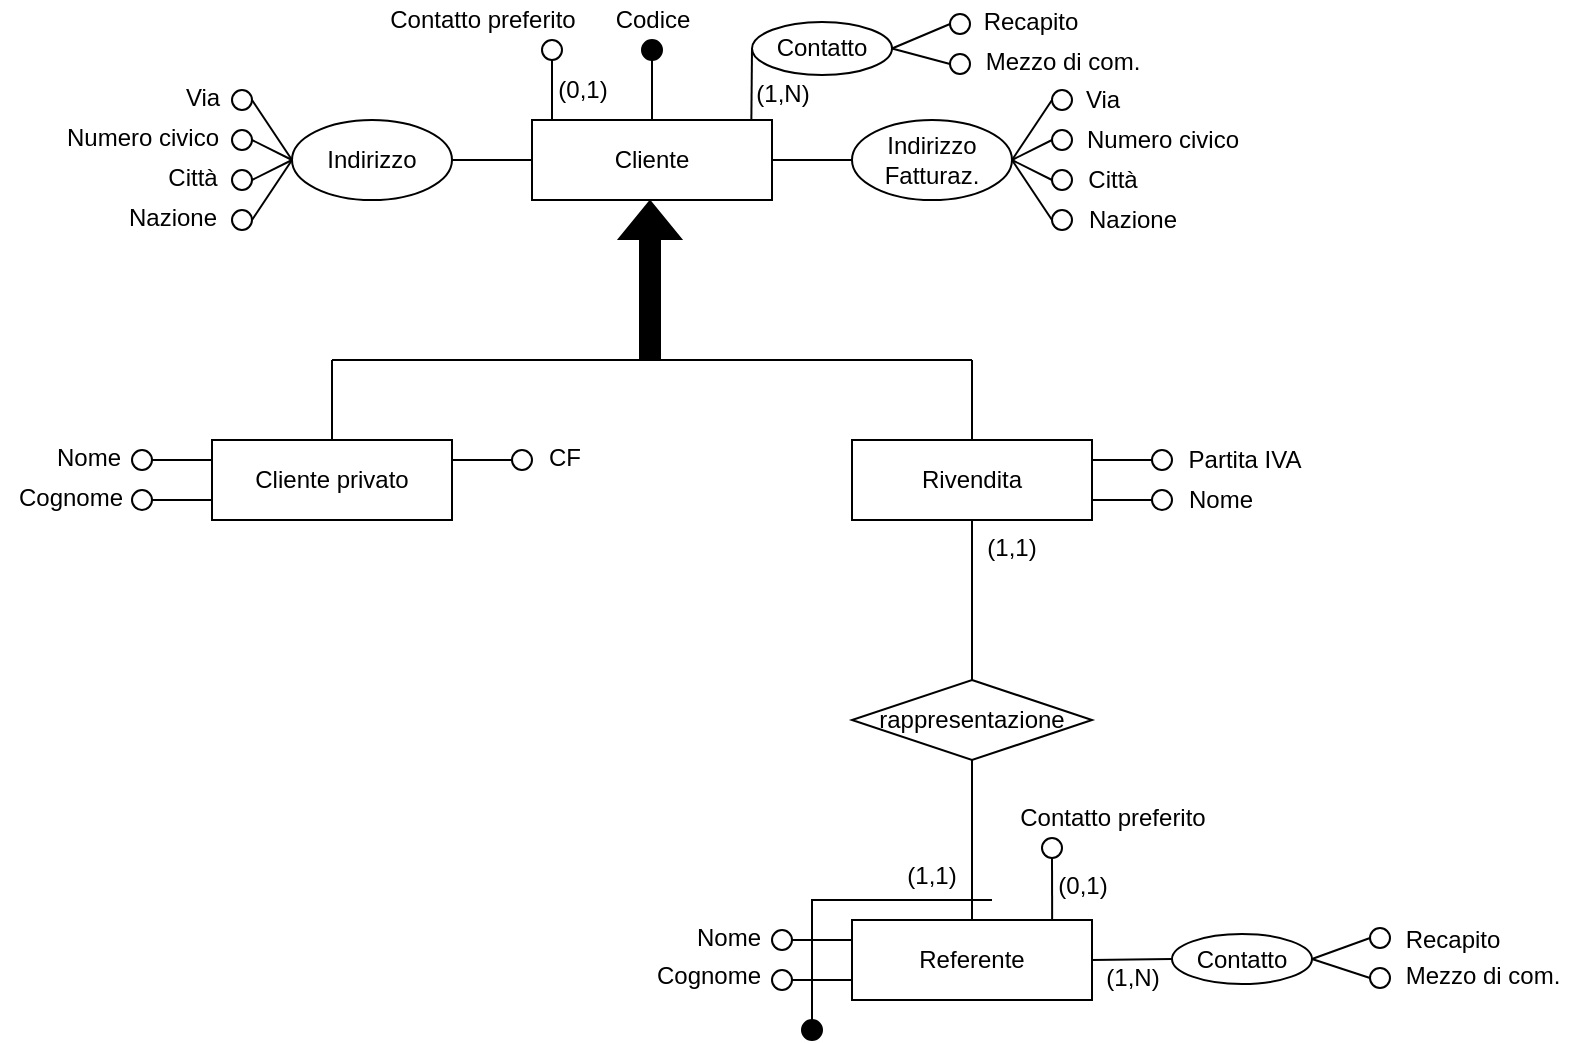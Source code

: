 <mxfile version="16.6.5" type="github">
  <diagram id="hAxgzl-A0ELQVefH7eVm" name="Page-1">
    <mxGraphModel dx="288" dy="152" grid="1" gridSize="10" guides="1" tooltips="1" connect="1" arrows="1" fold="1" page="1" pageScale="1" pageWidth="1169" pageHeight="827" math="0" shadow="0">
      <root>
        <mxCell id="0" />
        <mxCell id="1" parent="0" />
        <mxCell id="e8vlRe6tJHPY35hx81Cf-1" value="Cliente" style="rounded=0;whiteSpace=wrap;html=1;strokeWidth=1;perimeterSpacing=0;" parent="1" vertex="1">
          <mxGeometry x="360" y="120" width="120" height="40" as="geometry" />
        </mxCell>
        <mxCell id="e8vlRe6tJHPY35hx81Cf-2" value="" style="endArrow=none;html=1;rounded=0;fillColor=#000000;entryX=0.166;entryY=0;entryDx=0;entryDy=0;entryPerimeter=0;exitX=0.5;exitY=1;exitDx=0;exitDy=0;" parent="1" source="e8vlRe6tJHPY35hx81Cf-3" edge="1">
          <mxGeometry width="50" height="50" relative="1" as="geometry">
            <mxPoint x="420.08" y="100" as="sourcePoint" />
            <mxPoint x="420" y="120" as="targetPoint" />
          </mxGeometry>
        </mxCell>
        <mxCell id="e8vlRe6tJHPY35hx81Cf-3" value="" style="ellipse;whiteSpace=wrap;html=1;aspect=fixed;strokeWidth=1;fillColor=#000000;" parent="1" vertex="1">
          <mxGeometry x="415" y="80" width="10" height="10" as="geometry" />
        </mxCell>
        <mxCell id="e8vlRe6tJHPY35hx81Cf-4" value="Codice" style="text;html=1;align=center;verticalAlign=middle;resizable=0;points=[];autosize=1;strokeColor=none;fillColor=none;" parent="1" vertex="1">
          <mxGeometry x="395" y="60" width="50" height="20" as="geometry" />
        </mxCell>
        <mxCell id="e8vlRe6tJHPY35hx81Cf-8" value="" style="ellipse;whiteSpace=wrap;html=1;aspect=fixed;strokeWidth=1;fillColor=none;" parent="1" vertex="1">
          <mxGeometry x="620" y="105" width="10" height="10" as="geometry" />
        </mxCell>
        <mxCell id="e8vlRe6tJHPY35hx81Cf-9" value="Indirizzo" style="ellipse;whiteSpace=wrap;html=1;" parent="1" vertex="1">
          <mxGeometry x="240" y="120" width="80" height="40" as="geometry" />
        </mxCell>
        <mxCell id="e8vlRe6tJHPY35hx81Cf-10" value="Indirizzo&lt;br&gt;Fatturaz." style="ellipse;whiteSpace=wrap;html=1;" parent="1" vertex="1">
          <mxGeometry x="520" y="120" width="80" height="40" as="geometry" />
        </mxCell>
        <mxCell id="e8vlRe6tJHPY35hx81Cf-11" value="" style="endArrow=none;html=1;rounded=0;exitX=1;exitY=0.5;exitDx=0;exitDy=0;entryX=0;entryY=0.5;entryDx=0;entryDy=0;" parent="1" source="e8vlRe6tJHPY35hx81Cf-1" target="e8vlRe6tJHPY35hx81Cf-10" edge="1">
          <mxGeometry width="50" height="50" relative="1" as="geometry">
            <mxPoint x="480" y="150" as="sourcePoint" />
            <mxPoint x="530" y="100" as="targetPoint" />
          </mxGeometry>
        </mxCell>
        <mxCell id="e8vlRe6tJHPY35hx81Cf-12" value="" style="endArrow=none;html=1;rounded=0;entryX=0;entryY=0.5;entryDx=0;entryDy=0;exitX=1;exitY=0.5;exitDx=0;exitDy=0;" parent="1" source="e8vlRe6tJHPY35hx81Cf-9" target="e8vlRe6tJHPY35hx81Cf-1" edge="1">
          <mxGeometry width="50" height="50" relative="1" as="geometry">
            <mxPoint x="280" y="170" as="sourcePoint" />
            <mxPoint x="330" y="120" as="targetPoint" />
          </mxGeometry>
        </mxCell>
        <mxCell id="e8vlRe6tJHPY35hx81Cf-13" value="" style="ellipse;whiteSpace=wrap;html=1;aspect=fixed;strokeWidth=1;fillColor=none;" parent="1" vertex="1">
          <mxGeometry x="620" y="125" width="10" height="10" as="geometry" />
        </mxCell>
        <mxCell id="e8vlRe6tJHPY35hx81Cf-14" value="" style="ellipse;whiteSpace=wrap;html=1;aspect=fixed;strokeWidth=1;fillColor=none;" parent="1" vertex="1">
          <mxGeometry x="620" y="165" width="10" height="10" as="geometry" />
        </mxCell>
        <mxCell id="e8vlRe6tJHPY35hx81Cf-15" value="" style="endArrow=none;html=1;rounded=0;exitX=1;exitY=0.5;exitDx=0;exitDy=0;entryX=0;entryY=0.5;entryDx=0;entryDy=0;" parent="1" source="e8vlRe6tJHPY35hx81Cf-10" target="e8vlRe6tJHPY35hx81Cf-8" edge="1">
          <mxGeometry width="50" height="50" relative="1" as="geometry">
            <mxPoint x="590" y="170" as="sourcePoint" />
            <mxPoint x="640" y="120" as="targetPoint" />
          </mxGeometry>
        </mxCell>
        <mxCell id="e8vlRe6tJHPY35hx81Cf-16" value="" style="endArrow=none;html=1;rounded=0;entryX=0;entryY=0.5;entryDx=0;entryDy=0;" parent="1" target="e8vlRe6tJHPY35hx81Cf-13" edge="1">
          <mxGeometry width="50" height="50" relative="1" as="geometry">
            <mxPoint x="600" y="140" as="sourcePoint" />
            <mxPoint x="640" y="120" as="targetPoint" />
          </mxGeometry>
        </mxCell>
        <mxCell id="e8vlRe6tJHPY35hx81Cf-17" value="" style="endArrow=none;html=1;rounded=0;exitX=1;exitY=0.5;exitDx=0;exitDy=0;entryX=0;entryY=0.5;entryDx=0;entryDy=0;" parent="1" source="e8vlRe6tJHPY35hx81Cf-10" target="e8vlRe6tJHPY35hx81Cf-14" edge="1">
          <mxGeometry width="50" height="50" relative="1" as="geometry">
            <mxPoint x="590" y="170" as="sourcePoint" />
            <mxPoint x="640" y="120" as="targetPoint" />
          </mxGeometry>
        </mxCell>
        <mxCell id="e8vlRe6tJHPY35hx81Cf-18" value="Via" style="text;html=1;align=center;verticalAlign=middle;resizable=0;points=[];autosize=1;strokeColor=none;fillColor=none;" parent="1" vertex="1">
          <mxGeometry x="630" y="100" width="30" height="20" as="geometry" />
        </mxCell>
        <mxCell id="e8vlRe6tJHPY35hx81Cf-19" value="Numero civico" style="text;html=1;align=center;verticalAlign=middle;resizable=0;points=[];autosize=1;strokeColor=none;fillColor=none;" parent="1" vertex="1">
          <mxGeometry x="630" y="120" width="90" height="20" as="geometry" />
        </mxCell>
        <mxCell id="e8vlRe6tJHPY35hx81Cf-20" value="Città" style="text;html=1;align=center;verticalAlign=middle;resizable=0;points=[];autosize=1;strokeColor=none;fillColor=none;" parent="1" vertex="1">
          <mxGeometry x="630" y="140" width="40" height="20" as="geometry" />
        </mxCell>
        <mxCell id="e8vlRe6tJHPY35hx81Cf-21" value="" style="ellipse;whiteSpace=wrap;html=1;aspect=fixed;strokeWidth=1;fillColor=none;" parent="1" vertex="1">
          <mxGeometry x="620" y="145" width="10" height="10" as="geometry" />
        </mxCell>
        <mxCell id="e8vlRe6tJHPY35hx81Cf-22" value="" style="endArrow=none;html=1;rounded=0;exitX=1;exitY=0.5;exitDx=0;exitDy=0;entryX=0;entryY=0.5;entryDx=0;entryDy=0;" parent="1" source="e8vlRe6tJHPY35hx81Cf-10" target="e8vlRe6tJHPY35hx81Cf-21" edge="1">
          <mxGeometry width="50" height="50" relative="1" as="geometry">
            <mxPoint x="640" y="160" as="sourcePoint" />
            <mxPoint x="690" y="110" as="targetPoint" />
          </mxGeometry>
        </mxCell>
        <mxCell id="e8vlRe6tJHPY35hx81Cf-23" value="Nazione" style="text;html=1;align=center;verticalAlign=middle;resizable=0;points=[];autosize=1;strokeColor=none;fillColor=none;" parent="1" vertex="1">
          <mxGeometry x="630" y="160" width="60" height="20" as="geometry" />
        </mxCell>
        <mxCell id="e8vlRe6tJHPY35hx81Cf-24" value="" style="ellipse;whiteSpace=wrap;html=1;aspect=fixed;strokeWidth=1;fillColor=none;" parent="1" vertex="1">
          <mxGeometry x="210" y="105" width="10" height="10" as="geometry" />
        </mxCell>
        <mxCell id="e8vlRe6tJHPY35hx81Cf-25" value="" style="ellipse;whiteSpace=wrap;html=1;aspect=fixed;strokeWidth=1;fillColor=none;" parent="1" vertex="1">
          <mxGeometry x="210" y="125" width="10" height="10" as="geometry" />
        </mxCell>
        <mxCell id="e8vlRe6tJHPY35hx81Cf-26" value="" style="ellipse;whiteSpace=wrap;html=1;aspect=fixed;strokeWidth=1;fillColor=none;" parent="1" vertex="1">
          <mxGeometry x="210" y="165" width="10" height="10" as="geometry" />
        </mxCell>
        <mxCell id="e8vlRe6tJHPY35hx81Cf-27" value="" style="endArrow=none;html=1;rounded=0;entryX=1;entryY=0.5;entryDx=0;entryDy=0;" parent="1" target="e8vlRe6tJHPY35hx81Cf-24" edge="1">
          <mxGeometry width="50" height="50" relative="1" as="geometry">
            <mxPoint x="240" y="140" as="sourcePoint" />
            <mxPoint x="260.0" y="115" as="targetPoint" />
          </mxGeometry>
        </mxCell>
        <mxCell id="e8vlRe6tJHPY35hx81Cf-28" value="" style="endArrow=none;html=1;rounded=0;entryX=1;entryY=0.5;entryDx=0;entryDy=0;" parent="1" target="e8vlRe6tJHPY35hx81Cf-25" edge="1">
          <mxGeometry width="50" height="50" relative="1" as="geometry">
            <mxPoint x="240" y="140" as="sourcePoint" />
            <mxPoint x="260.0" y="125" as="targetPoint" />
          </mxGeometry>
        </mxCell>
        <mxCell id="e8vlRe6tJHPY35hx81Cf-29" value="" style="endArrow=none;html=1;rounded=0;entryX=1;entryY=0.5;entryDx=0;entryDy=0;" parent="1" target="e8vlRe6tJHPY35hx81Cf-26" edge="1">
          <mxGeometry width="50" height="50" relative="1" as="geometry">
            <mxPoint x="240" y="140" as="sourcePoint" />
            <mxPoint x="230.0" y="165" as="targetPoint" />
          </mxGeometry>
        </mxCell>
        <mxCell id="e8vlRe6tJHPY35hx81Cf-30" value="Via" style="text;html=1;align=center;verticalAlign=middle;resizable=0;points=[];autosize=1;strokeColor=none;fillColor=none;" parent="1" vertex="1">
          <mxGeometry x="180" y="99" width="30" height="20" as="geometry" />
        </mxCell>
        <mxCell id="e8vlRe6tJHPY35hx81Cf-31" value="Numero civico" style="text;html=1;align=center;verticalAlign=middle;resizable=0;points=[];autosize=1;strokeColor=none;fillColor=none;" parent="1" vertex="1">
          <mxGeometry x="120" y="119" width="90" height="20" as="geometry" />
        </mxCell>
        <mxCell id="e8vlRe6tJHPY35hx81Cf-32" value="Città" style="text;html=1;align=center;verticalAlign=middle;resizable=0;points=[];autosize=1;strokeColor=none;fillColor=none;" parent="1" vertex="1">
          <mxGeometry x="170" y="139" width="40" height="20" as="geometry" />
        </mxCell>
        <mxCell id="e8vlRe6tJHPY35hx81Cf-33" value="" style="ellipse;whiteSpace=wrap;html=1;aspect=fixed;strokeWidth=1;fillColor=none;" parent="1" vertex="1">
          <mxGeometry x="210" y="145" width="10" height="10" as="geometry" />
        </mxCell>
        <mxCell id="e8vlRe6tJHPY35hx81Cf-34" value="" style="endArrow=none;html=1;rounded=0;entryX=1;entryY=0.5;entryDx=0;entryDy=0;" parent="1" target="e8vlRe6tJHPY35hx81Cf-33" edge="1">
          <mxGeometry width="50" height="50" relative="1" as="geometry">
            <mxPoint x="240" y="140" as="sourcePoint" />
            <mxPoint x="260.0" y="145" as="targetPoint" />
          </mxGeometry>
        </mxCell>
        <mxCell id="e8vlRe6tJHPY35hx81Cf-35" value="Nazione" style="text;html=1;align=center;verticalAlign=middle;resizable=0;points=[];autosize=1;strokeColor=none;fillColor=none;" parent="1" vertex="1">
          <mxGeometry x="150" y="159" width="60" height="20" as="geometry" />
        </mxCell>
        <mxCell id="e8vlRe6tJHPY35hx81Cf-36" value="" style="ellipse;whiteSpace=wrap;html=1;aspect=fixed;strokeWidth=1;fillColor=none;" parent="1" vertex="1">
          <mxGeometry x="365" y="80" width="10" height="10" as="geometry" />
        </mxCell>
        <mxCell id="e8vlRe6tJHPY35hx81Cf-37" value="" style="endArrow=none;html=1;rounded=0;entryX=0.5;entryY=1;entryDx=0;entryDy=0;" parent="1" target="e8vlRe6tJHPY35hx81Cf-36" edge="1">
          <mxGeometry width="50" height="50" relative="1" as="geometry">
            <mxPoint x="370" y="120" as="sourcePoint" />
            <mxPoint x="450" y="100" as="targetPoint" />
          </mxGeometry>
        </mxCell>
        <mxCell id="e8vlRe6tJHPY35hx81Cf-38" value="Contatto preferito" style="text;html=1;align=center;verticalAlign=middle;resizable=0;points=[];autosize=1;strokeColor=none;fillColor=none;" parent="1" vertex="1">
          <mxGeometry x="280" y="60" width="110" height="20" as="geometry" />
        </mxCell>
        <mxCell id="e8vlRe6tJHPY35hx81Cf-39" value="Cliente privato" style="rounded=0;whiteSpace=wrap;html=1;strokeWidth=1;perimeterSpacing=0;" parent="1" vertex="1">
          <mxGeometry x="200" y="280" width="120" height="40" as="geometry" />
        </mxCell>
        <mxCell id="e8vlRe6tJHPY35hx81Cf-40" value="Rivendita" style="rounded=0;whiteSpace=wrap;html=1;strokeWidth=1;perimeterSpacing=0;" parent="1" vertex="1">
          <mxGeometry x="520" y="280" width="120" height="40" as="geometry" />
        </mxCell>
        <mxCell id="e8vlRe6tJHPY35hx81Cf-41" value="" style="endArrow=none;html=1;rounded=0;" parent="1" edge="1">
          <mxGeometry width="50" height="50" relative="1" as="geometry">
            <mxPoint x="260" y="240" as="sourcePoint" />
            <mxPoint x="580" y="240" as="targetPoint" />
          </mxGeometry>
        </mxCell>
        <mxCell id="e8vlRe6tJHPY35hx81Cf-42" value="" style="endArrow=none;html=1;rounded=0;exitX=0.5;exitY=0;exitDx=0;exitDy=0;" parent="1" source="e8vlRe6tJHPY35hx81Cf-39" edge="1">
          <mxGeometry width="50" height="50" relative="1" as="geometry">
            <mxPoint x="230" y="260" as="sourcePoint" />
            <mxPoint x="260" y="240" as="targetPoint" />
          </mxGeometry>
        </mxCell>
        <mxCell id="e8vlRe6tJHPY35hx81Cf-43" value="" style="endArrow=none;html=1;rounded=0;exitX=0.5;exitY=0;exitDx=0;exitDy=0;" parent="1" source="e8vlRe6tJHPY35hx81Cf-40" edge="1">
          <mxGeometry width="50" height="50" relative="1" as="geometry">
            <mxPoint x="560" y="260" as="sourcePoint" />
            <mxPoint x="580" y="240" as="targetPoint" />
          </mxGeometry>
        </mxCell>
        <mxCell id="e8vlRe6tJHPY35hx81Cf-44" value="" style="shape=flexArrow;endArrow=classic;html=1;rounded=0;fillColor=#000000;" parent="1" edge="1">
          <mxGeometry width="50" height="50" relative="1" as="geometry">
            <mxPoint x="419" y="240" as="sourcePoint" />
            <mxPoint x="419" y="160" as="targetPoint" />
          </mxGeometry>
        </mxCell>
        <mxCell id="e8vlRe6tJHPY35hx81Cf-45" value="" style="ellipse;whiteSpace=wrap;html=1;aspect=fixed;strokeWidth=1;fillColor=none;" parent="1" vertex="1">
          <mxGeometry x="160" y="285" width="10" height="10" as="geometry" />
        </mxCell>
        <mxCell id="e8vlRe6tJHPY35hx81Cf-46" value="" style="endArrow=none;html=1;rounded=0;fillColor=#000000;exitX=1;exitY=0.5;exitDx=0;exitDy=0;entryX=0;entryY=0.25;entryDx=0;entryDy=0;" parent="1" source="e8vlRe6tJHPY35hx81Cf-45" target="e8vlRe6tJHPY35hx81Cf-39" edge="1">
          <mxGeometry width="50" height="50" relative="1" as="geometry">
            <mxPoint x="150" y="290" as="sourcePoint" />
            <mxPoint x="200" y="240" as="targetPoint" />
          </mxGeometry>
        </mxCell>
        <mxCell id="e8vlRe6tJHPY35hx81Cf-47" value="Nome" style="text;html=1;align=center;verticalAlign=middle;resizable=0;points=[];autosize=1;strokeColor=none;fillColor=none;" parent="1" vertex="1">
          <mxGeometry x="113" y="279" width="50" height="20" as="geometry" />
        </mxCell>
        <mxCell id="e8vlRe6tJHPY35hx81Cf-48" value="" style="ellipse;whiteSpace=wrap;html=1;aspect=fixed;strokeWidth=1;fillColor=none;" parent="1" vertex="1">
          <mxGeometry x="160" y="305" width="10" height="10" as="geometry" />
        </mxCell>
        <mxCell id="e8vlRe6tJHPY35hx81Cf-49" value="" style="endArrow=none;html=1;rounded=0;fillColor=#000000;entryX=0;entryY=0.75;entryDx=0;entryDy=0;" parent="1" target="e8vlRe6tJHPY35hx81Cf-39" edge="1">
          <mxGeometry width="50" height="50" relative="1" as="geometry">
            <mxPoint x="170" y="310" as="sourcePoint" />
            <mxPoint x="190" y="260" as="targetPoint" />
          </mxGeometry>
        </mxCell>
        <mxCell id="e8vlRe6tJHPY35hx81Cf-50" value="Cognome" style="text;html=1;align=center;verticalAlign=middle;resizable=0;points=[];autosize=1;strokeColor=none;fillColor=none;" parent="1" vertex="1">
          <mxGeometry x="94" y="299" width="70" height="20" as="geometry" />
        </mxCell>
        <mxCell id="e8vlRe6tJHPY35hx81Cf-51" value="" style="ellipse;whiteSpace=wrap;html=1;aspect=fixed;strokeWidth=1;fillColor=none;" parent="1" vertex="1">
          <mxGeometry x="350" y="285" width="10" height="10" as="geometry" />
        </mxCell>
        <mxCell id="e8vlRe6tJHPY35hx81Cf-52" value="" style="endArrow=none;html=1;rounded=0;fillColor=#000000;exitX=0;exitY=0.5;exitDx=0;exitDy=0;entryX=1;entryY=0.25;entryDx=0;entryDy=0;" parent="1" source="e8vlRe6tJHPY35hx81Cf-51" target="e8vlRe6tJHPY35hx81Cf-39" edge="1">
          <mxGeometry width="50" height="50" relative="1" as="geometry">
            <mxPoint x="260" y="349.44" as="sourcePoint" />
            <mxPoint x="234.96" y="320" as="targetPoint" />
          </mxGeometry>
        </mxCell>
        <mxCell id="e8vlRe6tJHPY35hx81Cf-53" value="CF" style="text;html=1;align=center;verticalAlign=middle;resizable=0;points=[];autosize=1;strokeColor=none;fillColor=none;" parent="1" vertex="1">
          <mxGeometry x="361" y="279" width="30" height="20" as="geometry" />
        </mxCell>
        <mxCell id="e8vlRe6tJHPY35hx81Cf-54" value="" style="ellipse;whiteSpace=wrap;html=1;aspect=fixed;strokeWidth=1;fillColor=none;" parent="1" vertex="1">
          <mxGeometry x="670" y="285" width="10" height="10" as="geometry" />
        </mxCell>
        <mxCell id="e8vlRe6tJHPY35hx81Cf-55" value="" style="ellipse;whiteSpace=wrap;html=1;aspect=fixed;strokeWidth=1;fillColor=none;" parent="1" vertex="1">
          <mxGeometry x="670" y="305" width="10" height="10" as="geometry" />
        </mxCell>
        <mxCell id="e8vlRe6tJHPY35hx81Cf-56" value="Partita IVA" style="text;html=1;align=center;verticalAlign=middle;resizable=0;points=[];autosize=1;strokeColor=none;fillColor=none;" parent="1" vertex="1">
          <mxGeometry x="681" y="280" width="70" height="20" as="geometry" />
        </mxCell>
        <mxCell id="e8vlRe6tJHPY35hx81Cf-57" value="Nome" style="text;html=1;align=center;verticalAlign=middle;resizable=0;points=[];autosize=1;strokeColor=none;fillColor=none;" parent="1" vertex="1">
          <mxGeometry x="679" y="300" width="50" height="20" as="geometry" />
        </mxCell>
        <mxCell id="e8vlRe6tJHPY35hx81Cf-58" value="" style="endArrow=none;html=1;rounded=0;fillColor=#000000;entryX=0;entryY=0.5;entryDx=0;entryDy=0;exitX=1;exitY=0.25;exitDx=0;exitDy=0;" parent="1" source="e8vlRe6tJHPY35hx81Cf-40" target="e8vlRe6tJHPY35hx81Cf-54" edge="1">
          <mxGeometry width="50" height="50" relative="1" as="geometry">
            <mxPoint x="670" y="340" as="sourcePoint" />
            <mxPoint x="720" y="290" as="targetPoint" />
          </mxGeometry>
        </mxCell>
        <mxCell id="e8vlRe6tJHPY35hx81Cf-59" value="" style="endArrow=none;html=1;rounded=0;fillColor=#000000;exitX=1;exitY=0.75;exitDx=0;exitDy=0;entryX=0;entryY=0.5;entryDx=0;entryDy=0;" parent="1" source="e8vlRe6tJHPY35hx81Cf-40" target="e8vlRe6tJHPY35hx81Cf-55" edge="1">
          <mxGeometry width="50" height="50" relative="1" as="geometry">
            <mxPoint x="670" y="340" as="sourcePoint" />
            <mxPoint x="720" y="290" as="targetPoint" />
          </mxGeometry>
        </mxCell>
        <mxCell id="e8vlRe6tJHPY35hx81Cf-60" value="Referente" style="rounded=0;whiteSpace=wrap;html=1;strokeWidth=1;perimeterSpacing=0;" parent="1" vertex="1">
          <mxGeometry x="520" y="520" width="120" height="40" as="geometry" />
        </mxCell>
        <mxCell id="e8vlRe6tJHPY35hx81Cf-61" value="rappresentazione" style="rhombus;whiteSpace=wrap;html=1;" parent="1" vertex="1">
          <mxGeometry x="520" y="400" width="120" height="40" as="geometry" />
        </mxCell>
        <mxCell id="e8vlRe6tJHPY35hx81Cf-62" value="" style="endArrow=none;html=1;rounded=0;entryX=0.5;entryY=1;entryDx=0;entryDy=0;exitX=0.5;exitY=0;exitDx=0;exitDy=0;" parent="1" source="e8vlRe6tJHPY35hx81Cf-61" target="e8vlRe6tJHPY35hx81Cf-40" edge="1">
          <mxGeometry width="50" height="50" relative="1" as="geometry">
            <mxPoint x="530" y="440" as="sourcePoint" />
            <mxPoint x="580" y="390" as="targetPoint" />
          </mxGeometry>
        </mxCell>
        <mxCell id="e8vlRe6tJHPY35hx81Cf-63" value="" style="endArrow=none;html=1;rounded=0;exitX=0.5;exitY=0;exitDx=0;exitDy=0;entryX=0.5;entryY=1;entryDx=0;entryDy=0;" parent="1" source="e8vlRe6tJHPY35hx81Cf-60" target="e8vlRe6tJHPY35hx81Cf-61" edge="1">
          <mxGeometry width="50" height="50" relative="1" as="geometry">
            <mxPoint x="530" y="440" as="sourcePoint" />
            <mxPoint x="610" y="460" as="targetPoint" />
          </mxGeometry>
        </mxCell>
        <mxCell id="e8vlRe6tJHPY35hx81Cf-64" value="" style="ellipse;whiteSpace=wrap;html=1;aspect=fixed;strokeWidth=1;fillColor=none;" parent="1" vertex="1">
          <mxGeometry x="480" y="525" width="10" height="10" as="geometry" />
        </mxCell>
        <mxCell id="e8vlRe6tJHPY35hx81Cf-65" value="" style="endArrow=none;html=1;rounded=0;fillColor=#000000;exitX=1;exitY=0.5;exitDx=0;exitDy=0;entryX=0;entryY=0.25;entryDx=0;entryDy=0;" parent="1" source="e8vlRe6tJHPY35hx81Cf-64" edge="1">
          <mxGeometry width="50" height="50" relative="1" as="geometry">
            <mxPoint x="470" y="530" as="sourcePoint" />
            <mxPoint x="520" y="530" as="targetPoint" />
          </mxGeometry>
        </mxCell>
        <mxCell id="e8vlRe6tJHPY35hx81Cf-66" value="Nome" style="text;html=1;align=center;verticalAlign=middle;resizable=0;points=[];autosize=1;strokeColor=none;fillColor=none;" parent="1" vertex="1">
          <mxGeometry x="433" y="519" width="50" height="20" as="geometry" />
        </mxCell>
        <mxCell id="e8vlRe6tJHPY35hx81Cf-67" value="" style="ellipse;whiteSpace=wrap;html=1;aspect=fixed;strokeWidth=1;fillColor=none;" parent="1" vertex="1">
          <mxGeometry x="480" y="545" width="10" height="10" as="geometry" />
        </mxCell>
        <mxCell id="e8vlRe6tJHPY35hx81Cf-68" value="" style="endArrow=none;html=1;rounded=0;fillColor=#000000;entryX=0;entryY=0.75;entryDx=0;entryDy=0;" parent="1" edge="1">
          <mxGeometry width="50" height="50" relative="1" as="geometry">
            <mxPoint x="490" y="550" as="sourcePoint" />
            <mxPoint x="520" y="550" as="targetPoint" />
          </mxGeometry>
        </mxCell>
        <mxCell id="e8vlRe6tJHPY35hx81Cf-69" value="Cognome" style="text;html=1;align=center;verticalAlign=middle;resizable=0;points=[];autosize=1;strokeColor=none;fillColor=none;" parent="1" vertex="1">
          <mxGeometry x="413" y="538" width="70" height="20" as="geometry" />
        </mxCell>
        <mxCell id="e8vlRe6tJHPY35hx81Cf-71" value="Contatto preferito" style="text;html=1;align=center;verticalAlign=middle;resizable=0;points=[];autosize=1;strokeColor=none;fillColor=none;" parent="1" vertex="1">
          <mxGeometry x="595" y="459" width="110" height="20" as="geometry" />
        </mxCell>
        <mxCell id="e8vlRe6tJHPY35hx81Cf-73" value="" style="ellipse;whiteSpace=wrap;html=1;aspect=fixed;strokeWidth=1;fillColor=none;" parent="1" vertex="1">
          <mxGeometry x="615" y="479" width="10" height="10" as="geometry" />
        </mxCell>
        <mxCell id="e8vlRe6tJHPY35hx81Cf-74" value="" style="endArrow=none;html=1;rounded=0;fillColor=#000000;entryX=0;entryY=0.5;entryDx=0;entryDy=0;exitX=1;exitY=0.5;exitDx=0;exitDy=0;" parent="1" source="e8vlRe6tJHPY35hx81Cf-60" target="q4NuZTMEvf_HkaEMNCnr-4" edge="1">
          <mxGeometry width="50" height="50" relative="1" as="geometry">
            <mxPoint x="640" y="530" as="sourcePoint" />
            <mxPoint x="670.0" y="530" as="targetPoint" />
          </mxGeometry>
        </mxCell>
        <mxCell id="e8vlRe6tJHPY35hx81Cf-77" value="" style="endArrow=none;html=1;rounded=0;" parent="1" edge="1">
          <mxGeometry width="50" height="50" relative="1" as="geometry">
            <mxPoint x="500" y="570" as="sourcePoint" />
            <mxPoint x="590" y="510" as="targetPoint" />
            <Array as="points">
              <mxPoint x="500" y="510" />
            </Array>
          </mxGeometry>
        </mxCell>
        <mxCell id="e8vlRe6tJHPY35hx81Cf-79" value="" style="ellipse;whiteSpace=wrap;html=1;aspect=fixed;strokeWidth=1;fillColor=#000000;" parent="1" vertex="1">
          <mxGeometry x="495" y="570" width="10" height="10" as="geometry" />
        </mxCell>
        <mxCell id="e8vlRe6tJHPY35hx81Cf-80" value="(1,1)" style="text;html=1;strokeColor=none;fillColor=none;align=center;verticalAlign=middle;whiteSpace=wrap;rounded=0;" parent="1" vertex="1">
          <mxGeometry x="570" y="319" width="60" height="30" as="geometry" />
        </mxCell>
        <mxCell id="e8vlRe6tJHPY35hx81Cf-81" value="(1,1)" style="text;html=1;strokeColor=none;fillColor=none;align=center;verticalAlign=middle;whiteSpace=wrap;rounded=0;" parent="1" vertex="1">
          <mxGeometry x="530" y="483" width="60" height="30" as="geometry" />
        </mxCell>
        <mxCell id="q4NuZTMEvf_HkaEMNCnr-4" value="Contatto" style="ellipse;whiteSpace=wrap;html=1;" parent="1" vertex="1">
          <mxGeometry x="680" y="527" width="70" height="25" as="geometry" />
        </mxCell>
        <mxCell id="q4NuZTMEvf_HkaEMNCnr-5" value="(1,N)" style="text;html=1;align=center;verticalAlign=middle;resizable=0;points=[];autosize=1;strokeColor=none;fillColor=none;" parent="1" vertex="1">
          <mxGeometry x="640" y="539" width="40" height="20" as="geometry" />
        </mxCell>
        <mxCell id="q4NuZTMEvf_HkaEMNCnr-6" value="" style="ellipse;whiteSpace=wrap;html=1;aspect=fixed;strokeWidth=1;fillColor=none;" parent="1" vertex="1">
          <mxGeometry x="779" y="524" width="10" height="10" as="geometry" />
        </mxCell>
        <mxCell id="q4NuZTMEvf_HkaEMNCnr-7" value="" style="ellipse;whiteSpace=wrap;html=1;aspect=fixed;strokeWidth=1;fillColor=none;" parent="1" vertex="1">
          <mxGeometry x="779" y="544" width="10" height="10" as="geometry" />
        </mxCell>
        <mxCell id="q4NuZTMEvf_HkaEMNCnr-8" value="" style="endArrow=none;html=1;rounded=0;entryX=0;entryY=0.5;entryDx=0;entryDy=0;exitX=1;exitY=0.5;exitDx=0;exitDy=0;" parent="1" source="q4NuZTMEvf_HkaEMNCnr-4" target="q4NuZTMEvf_HkaEMNCnr-6" edge="1">
          <mxGeometry width="50" height="50" relative="1" as="geometry">
            <mxPoint x="699" y="594" as="sourcePoint" />
            <mxPoint x="749" y="544" as="targetPoint" />
          </mxGeometry>
        </mxCell>
        <mxCell id="q4NuZTMEvf_HkaEMNCnr-9" value="" style="endArrow=none;html=1;rounded=0;entryX=0;entryY=0.5;entryDx=0;entryDy=0;exitX=1;exitY=0.5;exitDx=0;exitDy=0;" parent="1" source="q4NuZTMEvf_HkaEMNCnr-4" target="q4NuZTMEvf_HkaEMNCnr-7" edge="1">
          <mxGeometry width="50" height="50" relative="1" as="geometry">
            <mxPoint x="709" y="584" as="sourcePoint" />
            <mxPoint x="759" y="534" as="targetPoint" />
          </mxGeometry>
        </mxCell>
        <mxCell id="q4NuZTMEvf_HkaEMNCnr-10" value="Recapito" style="text;html=1;align=center;verticalAlign=middle;resizable=0;points=[];autosize=1;strokeColor=none;fillColor=none;" parent="1" vertex="1">
          <mxGeometry x="790" y="520" width="60" height="20" as="geometry" />
        </mxCell>
        <mxCell id="q4NuZTMEvf_HkaEMNCnr-11" value="Mezzo di com." style="text;html=1;align=center;verticalAlign=middle;resizable=0;points=[];autosize=1;strokeColor=none;fillColor=none;" parent="1" vertex="1">
          <mxGeometry x="790" y="538" width="90" height="20" as="geometry" />
        </mxCell>
        <mxCell id="q4NuZTMEvf_HkaEMNCnr-12" value="(0,1)" style="text;html=1;align=center;verticalAlign=middle;resizable=0;points=[];autosize=1;strokeColor=none;fillColor=none;" parent="1" vertex="1">
          <mxGeometry x="615" y="493" width="40" height="20" as="geometry" />
        </mxCell>
        <mxCell id="q4NuZTMEvf_HkaEMNCnr-13" value="(0,1)" style="text;html=1;align=center;verticalAlign=middle;resizable=0;points=[];autosize=1;strokeColor=none;fillColor=none;" parent="1" vertex="1">
          <mxGeometry x="365" y="95" width="40" height="20" as="geometry" />
        </mxCell>
        <mxCell id="q4NuZTMEvf_HkaEMNCnr-15" value="Contatto" style="ellipse;whiteSpace=wrap;html=1;" parent="1" vertex="1">
          <mxGeometry x="470" y="71" width="70" height="26.5" as="geometry" />
        </mxCell>
        <mxCell id="q4NuZTMEvf_HkaEMNCnr-16" value="" style="ellipse;whiteSpace=wrap;html=1;aspect=fixed;strokeWidth=1;fillColor=none;" parent="1" vertex="1">
          <mxGeometry x="569" y="67" width="10" height="10" as="geometry" />
        </mxCell>
        <mxCell id="q4NuZTMEvf_HkaEMNCnr-17" value="" style="ellipse;whiteSpace=wrap;html=1;aspect=fixed;strokeWidth=1;fillColor=none;" parent="1" vertex="1">
          <mxGeometry x="569" y="87" width="10" height="10" as="geometry" />
        </mxCell>
        <mxCell id="q4NuZTMEvf_HkaEMNCnr-18" value="" style="endArrow=none;html=1;rounded=0;entryX=0;entryY=0.5;entryDx=0;entryDy=0;exitX=1;exitY=0.5;exitDx=0;exitDy=0;" parent="1" source="q4NuZTMEvf_HkaEMNCnr-15" target="q4NuZTMEvf_HkaEMNCnr-16" edge="1">
          <mxGeometry width="50" height="50" relative="1" as="geometry">
            <mxPoint x="489" y="137" as="sourcePoint" />
            <mxPoint x="539" y="87" as="targetPoint" />
          </mxGeometry>
        </mxCell>
        <mxCell id="q4NuZTMEvf_HkaEMNCnr-19" value="" style="endArrow=none;html=1;rounded=0;entryX=0;entryY=0.5;entryDx=0;entryDy=0;exitX=1;exitY=0.5;exitDx=0;exitDy=0;" parent="1" source="q4NuZTMEvf_HkaEMNCnr-15" target="q4NuZTMEvf_HkaEMNCnr-17" edge="1">
          <mxGeometry width="50" height="50" relative="1" as="geometry">
            <mxPoint x="499" y="127" as="sourcePoint" />
            <mxPoint x="549" y="77" as="targetPoint" />
          </mxGeometry>
        </mxCell>
        <mxCell id="q4NuZTMEvf_HkaEMNCnr-20" value="Recapito" style="text;html=1;align=center;verticalAlign=middle;resizable=0;points=[];autosize=1;strokeColor=none;fillColor=none;" parent="1" vertex="1">
          <mxGeometry x="579" y="61" width="60" height="20" as="geometry" />
        </mxCell>
        <mxCell id="q4NuZTMEvf_HkaEMNCnr-21" value="Mezzo di com." style="text;html=1;align=center;verticalAlign=middle;resizable=0;points=[];autosize=1;strokeColor=none;fillColor=none;" parent="1" vertex="1">
          <mxGeometry x="580" y="81" width="90" height="20" as="geometry" />
        </mxCell>
        <mxCell id="q4NuZTMEvf_HkaEMNCnr-23" value="" style="endArrow=none;html=1;rounded=0;exitX=0.914;exitY=-0.002;exitDx=0;exitDy=0;exitPerimeter=0;entryX=0;entryY=0.5;entryDx=0;entryDy=0;" parent="1" source="e8vlRe6tJHPY35hx81Cf-1" target="q4NuZTMEvf_HkaEMNCnr-15" edge="1">
          <mxGeometry width="50" height="50" relative="1" as="geometry">
            <mxPoint x="530" y="120" as="sourcePoint" />
            <mxPoint x="580" y="70" as="targetPoint" />
          </mxGeometry>
        </mxCell>
        <mxCell id="q4NuZTMEvf_HkaEMNCnr-25" value="" style="endArrow=none;html=1;rounded=0;entryX=0.5;entryY=1;entryDx=0;entryDy=0;exitX=0.834;exitY=-0.003;exitDx=0;exitDy=0;exitPerimeter=0;" parent="1" source="e8vlRe6tJHPY35hx81Cf-60" target="e8vlRe6tJHPY35hx81Cf-73" edge="1">
          <mxGeometry width="50" height="50" relative="1" as="geometry">
            <mxPoint x="620" y="510" as="sourcePoint" />
            <mxPoint x="670" y="480" as="targetPoint" />
          </mxGeometry>
        </mxCell>
        <mxCell id="QhIC7MfWFSgvqKKblU5I-1" value="(1,N)" style="text;html=1;align=center;verticalAlign=middle;resizable=0;points=[];autosize=1;strokeColor=none;fillColor=none;" vertex="1" parent="1">
          <mxGeometry x="465" y="97" width="40" height="20" as="geometry" />
        </mxCell>
      </root>
    </mxGraphModel>
  </diagram>
</mxfile>
